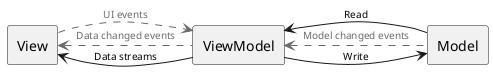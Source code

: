 @startuml
'https://plantuml.com/object-diagram

skinparam componentStyle rectangle

skinparam component {
ArrowFontSize 10
ArrowFontColor<<dottedArrow>> dimgray
}

[View] <-r- [ViewModel] : Data streams
[View] .[#dimgray]r.> [ViewModel] <<dottedArrow>> : UI events
[View] <.[#dimgray]r. [ViewModel] <<dottedArrow>> : Data changed events

[Model] -left->  [ViewModel] : Read
[Model] <-left- [ViewModel] : Write
[Model] .[#dimgray]left.> [ViewModel] <<dottedArrow>> : Model changed events
@enduml
